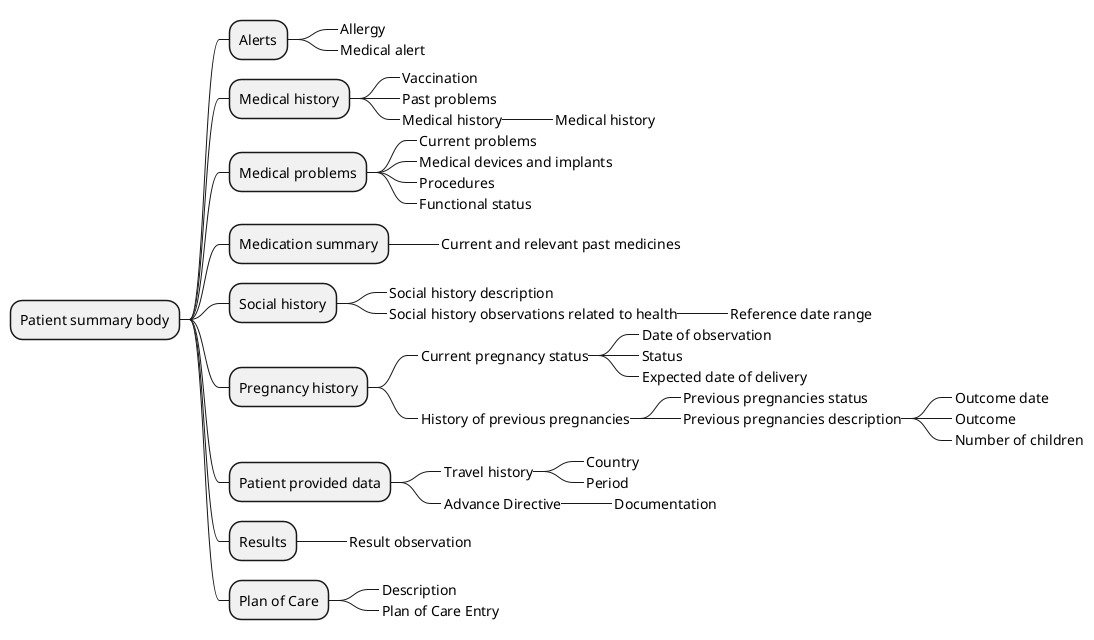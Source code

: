 @startmindmap
* Patient summary body
** Alerts
***_ Allergy
***_ Medical alert
** Medical history
***_ Vaccination
***_ Past problems
***_ Medical history
****_ Medical history
** Medical problems
***_ Current problems
***_ Medical devices and implants
***_ Procedures
***_ Functional status
** Medication summary
***_ Current and relevant past medicines
** Social history
***_ Social history description
***_ Social history observations related to health
****_ Reference date range
** Pregnancy history
***_ Current pregnancy status
****_ Date of observation
****_ Status
****_ Expected date of delivery
***_ History of previous pregnancies
****_ Previous pregnancies status
****_ Previous pregnancies description
*****_ Outcome date
*****_ Outcome
*****_ Number of children
** Patient provided data
***_ Travel history
****_ Country
****_ Period
***_ Advance Directive
****_ Documentation
** Results
***_ Result observation
** Plan of Care
***_ Description
***_ Plan of Care Entry
@endmindmap